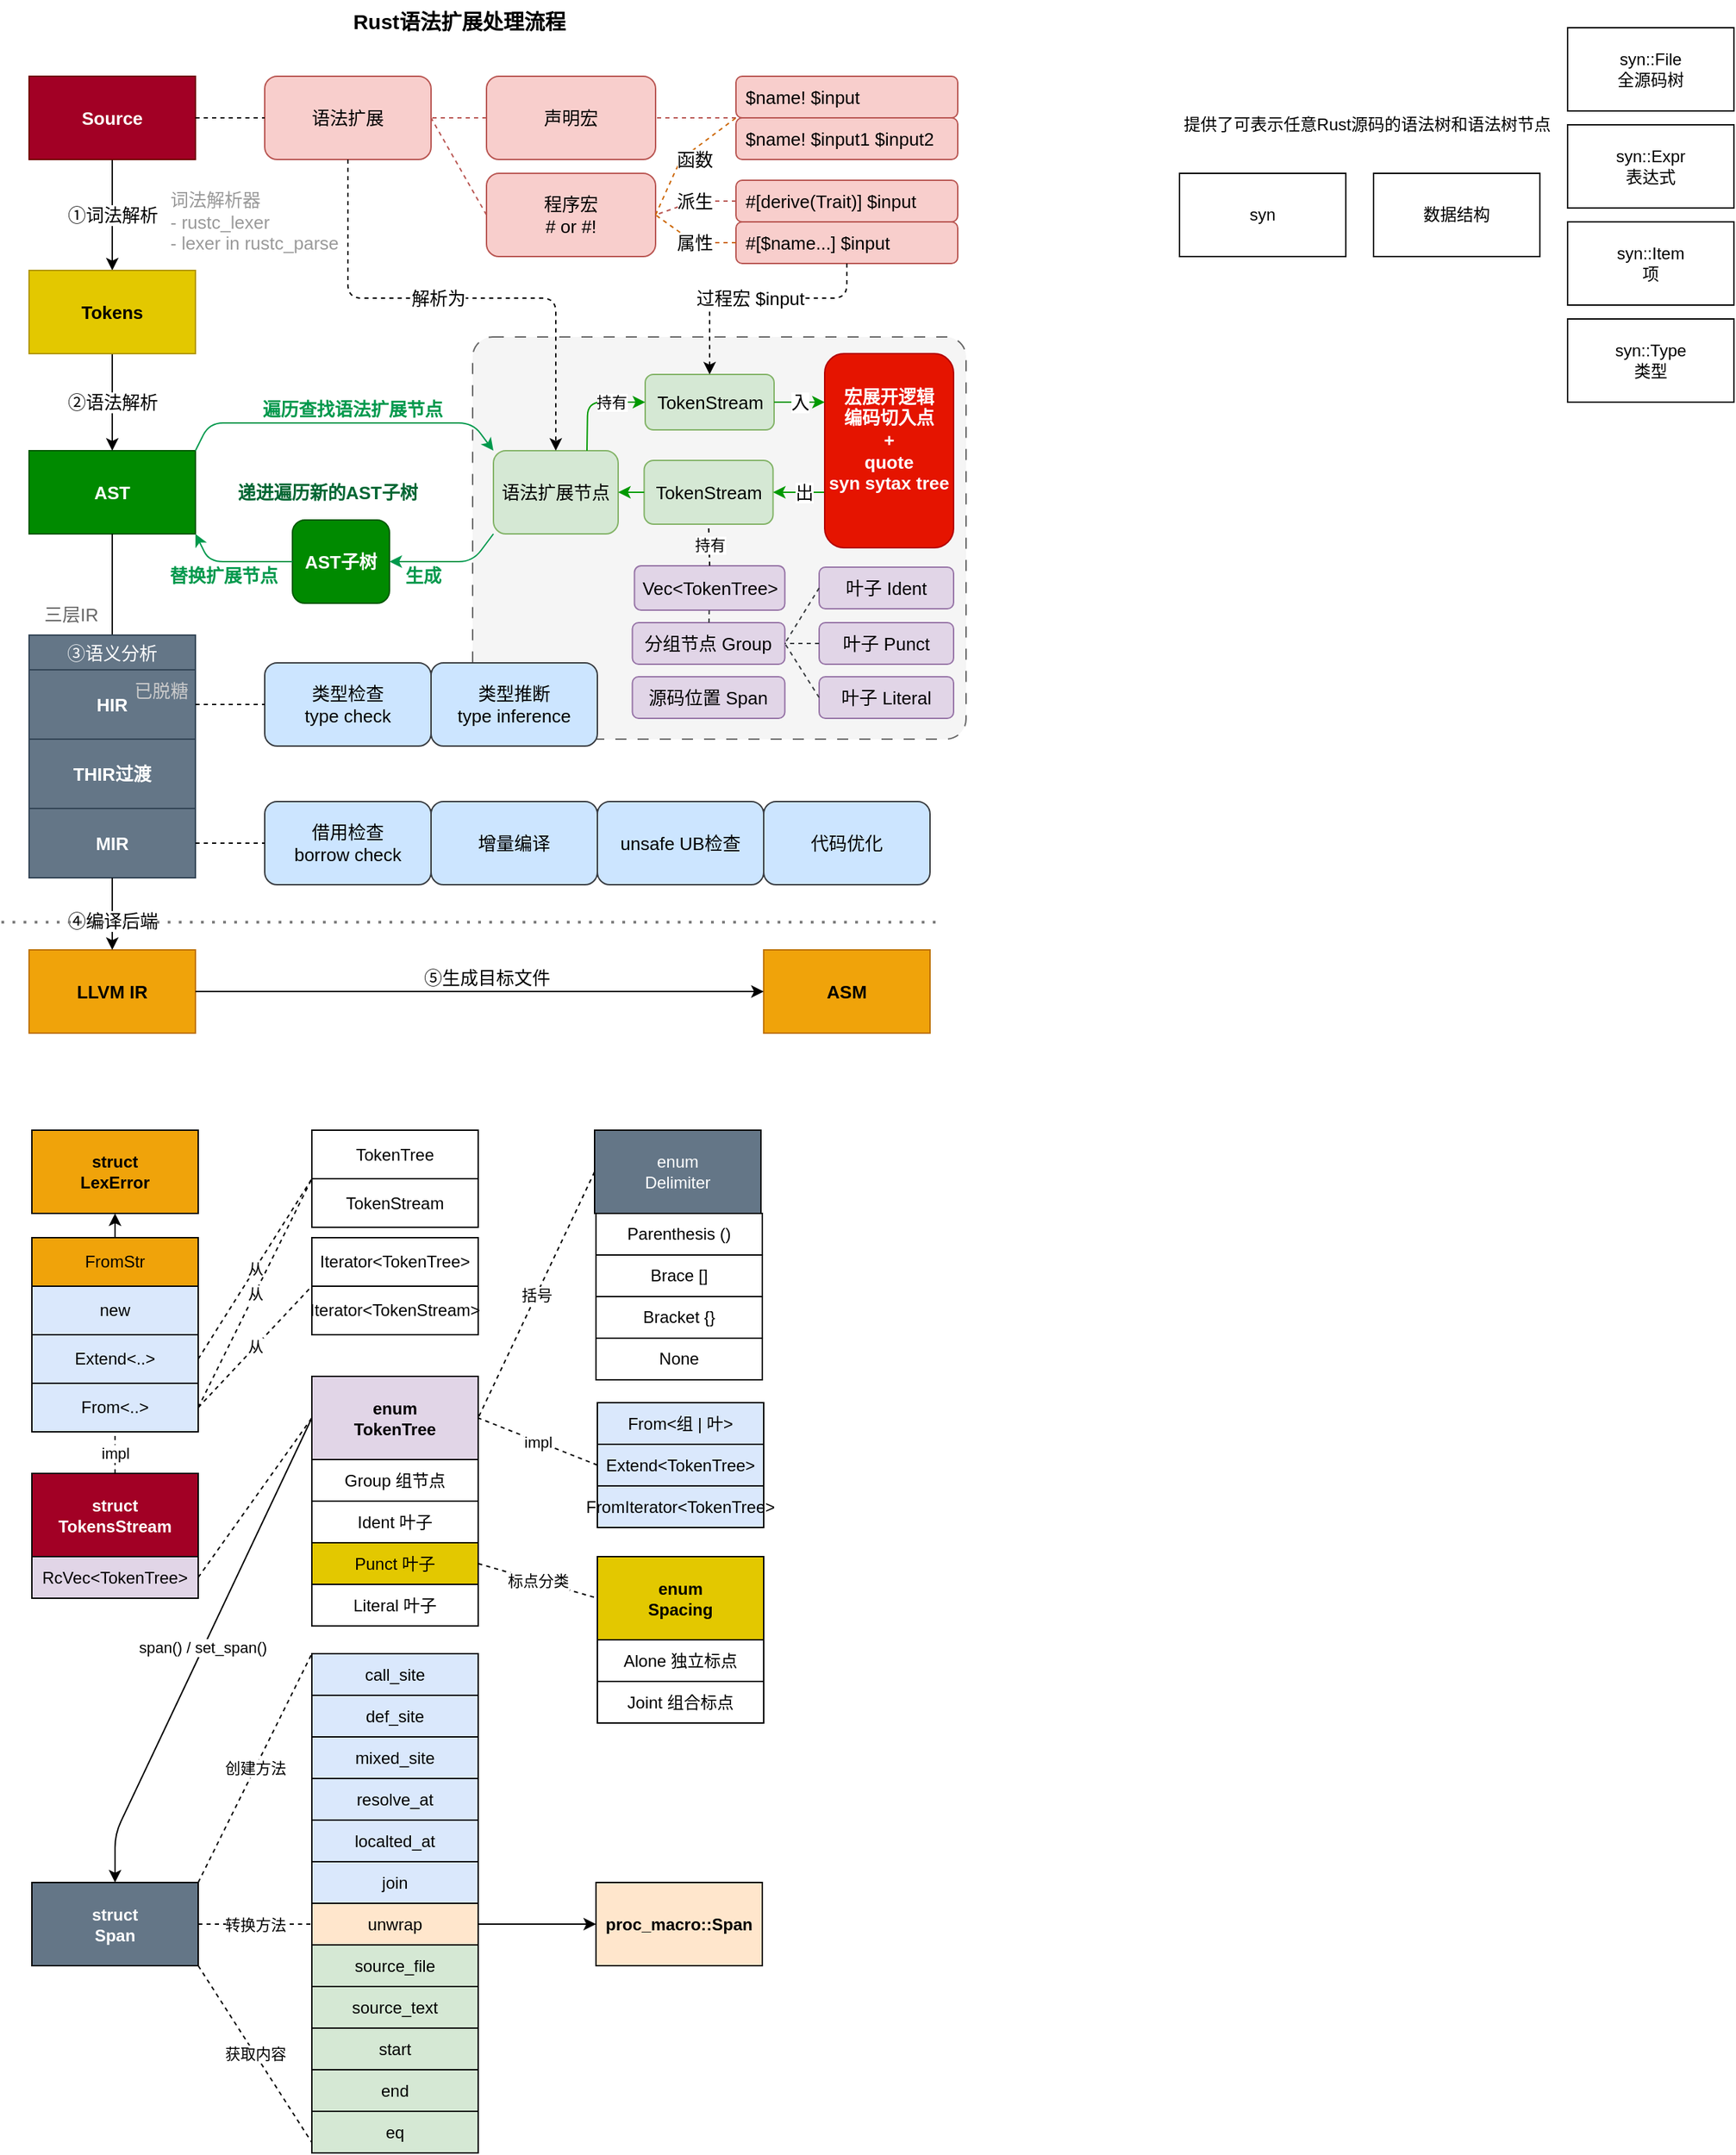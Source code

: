 <mxfile>
    <diagram id="-zDwWQkjJOsLyuiqzH3z" name="第 1 页">
        <mxGraphModel dx="1851" dy="1039" grid="1" gridSize="10" guides="1" tooltips="1" connect="1" arrows="1" fold="1" page="1" pageScale="1" pageWidth="827" pageHeight="1169" math="0" shadow="0">
            <root>
                <mxCell id="0"/>
                <mxCell id="1" parent="0"/>
                <mxCell id="59" value="" style="rounded=1;whiteSpace=wrap;html=1;dashed=1;fillColor=#f5f5f5;fontSize=13;dashPattern=8 8;arcSize=5;strokeColor=#666666;fontColor=#333333;" parent="1" vertex="1">
                    <mxGeometry x="430" y="288" width="356" height="290" as="geometry"/>
                </mxCell>
                <mxCell id="3" value="AST" style="rounded=0;whiteSpace=wrap;html=1;fillColor=#008a00;fontColor=#ffffff;strokeColor=#005700;fontSize=13;fontStyle=1" parent="1" vertex="1">
                    <mxGeometry x="110" y="370" width="120" height="60" as="geometry"/>
                </mxCell>
                <mxCell id="21" value="②语法解析" style="endArrow=classic;html=1;exitX=0.5;exitY=1;exitDx=0;exitDy=0;fontSize=13;" parent="1" source="34" target="3" edge="1">
                    <mxGeometry width="50" height="50" relative="1" as="geometry">
                        <mxPoint x="170" y="200" as="sourcePoint"/>
                        <mxPoint x="420" y="330" as="targetPoint"/>
                        <Array as="points">
                            <mxPoint x="170" y="330"/>
                        </Array>
                        <mxPoint as="offset"/>
                    </mxGeometry>
                </mxCell>
                <mxCell id="26" value="①词法解析&lt;br style=&quot;font-size: 13px;&quot;&gt;" style="endArrow=classic;html=1;exitX=0.5;exitY=1;exitDx=0;exitDy=0;entryX=0.5;entryY=0;entryDx=0;entryDy=0;fontSize=13;" parent="1" target="34" edge="1">
                    <mxGeometry x="0.36" width="50" height="50" relative="1" as="geometry">
                        <mxPoint x="170" y="115" as="sourcePoint"/>
                        <mxPoint x="170" y="185" as="targetPoint"/>
                        <mxPoint as="offset"/>
                    </mxGeometry>
                </mxCell>
                <mxCell id="29" value="AST子树" style="rounded=1;whiteSpace=wrap;html=1;fillColor=#008a00;fontColor=#ffffff;strokeColor=#005700;fontSize=13;fontStyle=1" parent="1" vertex="1">
                    <mxGeometry x="300" y="420" width="70" height="60" as="geometry"/>
                </mxCell>
                <mxCell id="30" value="HIR" style="rounded=0;whiteSpace=wrap;html=1;fillColor=#647687;strokeColor=#314354;fontColor=#ffffff;fontSize=13;fontStyle=1" parent="1" vertex="1">
                    <mxGeometry x="110" y="528" width="120" height="50" as="geometry"/>
                </mxCell>
                <mxCell id="32" value="遍历查找语法扩展节点" style="endArrow=classic;html=1;exitX=1;exitY=0;exitDx=0;exitDy=0;fontSize=13;strokeColor=#00994D;fontColor=#00994D;fontStyle=1;entryX=0;entryY=0;entryDx=0;entryDy=0;" parent="1" source="3" target="35" edge="1">
                    <mxGeometry x="0.057" y="10" width="50" height="50" relative="1" as="geometry">
                        <mxPoint x="400" y="380" as="sourcePoint"/>
                        <mxPoint x="440" y="380" as="targetPoint"/>
                        <Array as="points">
                            <mxPoint x="240" y="350"/>
                            <mxPoint x="430" y="350"/>
                        </Array>
                        <mxPoint as="offset"/>
                    </mxGeometry>
                </mxCell>
                <mxCell id="33" value="Source" style="rounded=0;whiteSpace=wrap;html=1;fillColor=#a20025;fontColor=#ffffff;strokeColor=#6F0000;fontSize=13;fontStyle=1" parent="1" vertex="1">
                    <mxGeometry x="110" y="100" width="120" height="60" as="geometry"/>
                </mxCell>
                <mxCell id="34" value="Tokens" style="rounded=0;whiteSpace=wrap;html=1;fillColor=#e3c800;fontColor=#000000;strokeColor=#B09500;fontSize=13;fontStyle=1" parent="1" vertex="1">
                    <mxGeometry x="110" y="240" width="120" height="60" as="geometry"/>
                </mxCell>
                <mxCell id="4" value="TokenStream" style="rounded=1;whiteSpace=wrap;html=1;fillColor=#d5e8d4;strokeColor=#82b366;fontSize=13;" parent="1" vertex="1">
                    <mxGeometry x="554.5" y="315" width="93" height="40" as="geometry"/>
                </mxCell>
                <mxCell id="8" value="分组节点 Group" style="rounded=1;whiteSpace=wrap;html=1;fontSize=13;fillColor=#e1d5e7;strokeColor=#9673a6;" parent="1" vertex="1">
                    <mxGeometry x="545.25" y="494" width="110" height="30" as="geometry"/>
                </mxCell>
                <mxCell id="9" value="叶子 Ident" style="rounded=1;whiteSpace=wrap;html=1;fontSize=13;fillColor=#e1d5e7;strokeColor=#9673a6;" parent="1" vertex="1">
                    <mxGeometry x="680" y="454" width="97" height="30" as="geometry"/>
                </mxCell>
                <mxCell id="10" value="叶子 Literal" style="rounded=1;whiteSpace=wrap;html=1;fontSize=13;fillColor=#e1d5e7;strokeColor=#9673a6;" parent="1" vertex="1">
                    <mxGeometry x="680" y="533" width="97" height="30" as="geometry"/>
                </mxCell>
                <mxCell id="11" value="叶子 Punct" style="rounded=1;whiteSpace=wrap;html=1;fontSize=13;fillColor=#e1d5e7;strokeColor=#9673a6;" parent="1" vertex="1">
                    <mxGeometry x="680" y="494" width="97" height="30" as="geometry"/>
                </mxCell>
                <mxCell id="14" value="" style="endArrow=none;dashed=1;html=1;entryX=1;entryY=0.5;entryDx=0;entryDy=0;exitX=0;exitY=0.5;exitDx=0;exitDy=0;fontSize=13;fillColor=#eeeeee;strokeColor=#36393d;" parent="1" source="9" target="8" edge="1">
                    <mxGeometry width="50" height="50" relative="1" as="geometry">
                        <mxPoint x="540" y="210" as="sourcePoint"/>
                        <mxPoint x="590" y="160" as="targetPoint"/>
                    </mxGeometry>
                </mxCell>
                <mxCell id="15" value="" style="endArrow=none;dashed=1;html=1;entryX=1;entryY=0.5;entryDx=0;entryDy=0;exitX=0;exitY=0.5;exitDx=0;exitDy=0;fontSize=13;fillColor=#eeeeee;strokeColor=#36393d;" parent="1" source="10" target="8" edge="1">
                    <mxGeometry width="50" height="50" relative="1" as="geometry">
                        <mxPoint x="540" y="210" as="sourcePoint"/>
                        <mxPoint x="590" y="160" as="targetPoint"/>
                    </mxGeometry>
                </mxCell>
                <mxCell id="16" value="" style="endArrow=none;dashed=1;html=1;entryX=1;entryY=0.5;entryDx=0;entryDy=0;fontSize=13;exitX=0;exitY=0.5;exitDx=0;exitDy=0;fillColor=#eeeeee;strokeColor=#36393d;" parent="1" source="11" target="8" edge="1">
                    <mxGeometry width="50" height="50" relative="1" as="geometry">
                        <mxPoint x="540" y="210" as="sourcePoint"/>
                        <mxPoint x="590" y="160" as="targetPoint"/>
                    </mxGeometry>
                </mxCell>
                <mxCell id="35" value="语法扩展节点" style="rounded=1;whiteSpace=wrap;html=1;fillColor=#d5e8d4;strokeColor=#82b366;fontSize=13;" parent="1" vertex="1">
                    <mxGeometry x="445" y="370" width="90" height="60" as="geometry"/>
                </mxCell>
                <mxCell id="42" value="MIR" style="rounded=0;whiteSpace=wrap;html=1;fillColor=#647687;strokeColor=#314354;fontColor=#ffffff;fontSize=13;fontStyle=1" parent="1" vertex="1">
                    <mxGeometry x="110" y="628" width="120" height="50" as="geometry"/>
                </mxCell>
                <mxCell id="44" value="LLVM IR" style="rounded=0;whiteSpace=wrap;html=1;fillColor=#f0a30a;fontColor=#000000;strokeColor=#BD7000;fontSize=13;fontStyle=1" parent="1" vertex="1">
                    <mxGeometry x="110" y="730" width="120" height="60" as="geometry"/>
                </mxCell>
                <mxCell id="45" value="ASM" style="rounded=0;whiteSpace=wrap;html=1;fillColor=#f0a30a;fontColor=#000000;strokeColor=#BD7000;fontSize=13;fontStyle=1" parent="1" vertex="1">
                    <mxGeometry x="640" y="730" width="120" height="60" as="geometry"/>
                </mxCell>
                <mxCell id="46" value="④编译后端" style="endArrow=classic;html=1;exitX=0.5;exitY=1;exitDx=0;exitDy=0;entryX=0.5;entryY=0;entryDx=0;entryDy=0;fontSize=13;" parent="1" source="42" target="44" edge="1">
                    <mxGeometry x="0.2" width="50" height="50" relative="1" as="geometry">
                        <mxPoint x="170" y="723" as="sourcePoint"/>
                        <mxPoint x="170" y="773" as="targetPoint"/>
                        <mxPoint as="offset"/>
                    </mxGeometry>
                </mxCell>
                <mxCell id="47" value="类型检查&lt;br style=&quot;font-size: 13px;&quot;&gt;type check" style="rounded=1;whiteSpace=wrap;html=1;strokeColor=#36393d;fillColor=#cce5ff;fontSize=13;" parent="1" vertex="1">
                    <mxGeometry x="280" y="523" width="120" height="60" as="geometry"/>
                </mxCell>
                <mxCell id="50" value="已脱糖" style="text;html=1;align=center;verticalAlign=middle;resizable=0;points=[];autosize=1;fillColor=none;fontColor=#CCCCCC;fontSize=13;" parent="1" vertex="1">
                    <mxGeometry x="175" y="528" width="60" height="30" as="geometry"/>
                </mxCell>
                <mxCell id="51" value="借用检查&lt;br style=&quot;font-size: 13px;&quot;&gt;borrow check" style="rounded=1;whiteSpace=wrap;html=1;strokeColor=#36393d;fillColor=#cce5ff;fontSize=13;" parent="1" vertex="1">
                    <mxGeometry x="280" y="623" width="120" height="60" as="geometry"/>
                </mxCell>
                <mxCell id="52" value="代码优化" style="rounded=1;whiteSpace=wrap;html=1;strokeColor=#36393d;fillColor=#cce5ff;fontSize=13;" parent="1" vertex="1">
                    <mxGeometry x="640" y="623" width="120" height="60" as="geometry"/>
                </mxCell>
                <mxCell id="53" value="增量编译" style="rounded=1;whiteSpace=wrap;html=1;strokeColor=#36393d;fillColor=#cce5ff;fontSize=13;" parent="1" vertex="1">
                    <mxGeometry x="400" y="623" width="120" height="60" as="geometry"/>
                </mxCell>
                <mxCell id="54" value="unsafe UB检查" style="rounded=1;whiteSpace=wrap;html=1;strokeColor=#36393d;fillColor=#cce5ff;fontSize=13;" parent="1" vertex="1">
                    <mxGeometry x="520" y="623" width="120" height="60" as="geometry"/>
                </mxCell>
                <mxCell id="58" value="THIR过渡" style="rounded=0;whiteSpace=wrap;html=1;fillColor=#647687;strokeColor=#314354;fontColor=#ffffff;fontSize=13;fontStyle=1" parent="1" vertex="1">
                    <mxGeometry x="110" y="578" width="120" height="50" as="geometry"/>
                </mxCell>
                <mxCell id="60" value="⑤生成目标文件" style="endArrow=classic;html=1;exitX=1;exitY=0.5;exitDx=0;exitDy=0;fontSize=13;" parent="1" source="44" target="45" edge="1">
                    <mxGeometry x="0.024" y="10" width="50" height="50" relative="1" as="geometry">
                        <mxPoint x="490" y="600" as="sourcePoint"/>
                        <mxPoint x="540" y="550" as="targetPoint"/>
                        <Array as="points">
                            <mxPoint x="430" y="760"/>
                        </Array>
                        <mxPoint as="offset"/>
                    </mxGeometry>
                </mxCell>
                <mxCell id="61" value="语法扩展" style="rounded=1;whiteSpace=wrap;html=1;strokeColor=#b85450;fillColor=#f8cecc;fontSize=13;" parent="1" vertex="1">
                    <mxGeometry x="280" y="100" width="120" height="60" as="geometry"/>
                </mxCell>
                <mxCell id="62" value="声明宏" style="rounded=1;whiteSpace=wrap;html=1;strokeColor=#b85450;fillColor=#f8cecc;fontSize=13;" parent="1" vertex="1">
                    <mxGeometry x="440" y="100" width="122" height="60" as="geometry"/>
                </mxCell>
                <mxCell id="63" value="程序宏&lt;br style=&quot;font-size: 13px;&quot;&gt;# or #!" style="rounded=1;whiteSpace=wrap;html=1;strokeColor=#b85450;fillColor=#f8cecc;fontSize=13;" parent="1" vertex="1">
                    <mxGeometry x="440" y="170" width="122" height="60" as="geometry"/>
                </mxCell>
                <mxCell id="64" value="$name! $input" style="rounded=1;whiteSpace=wrap;html=1;strokeColor=#b85450;fillColor=#f8cecc;fontSize=13;align=left;spacingLeft=5;" parent="1" vertex="1">
                    <mxGeometry x="620" y="100" width="160" height="30" as="geometry"/>
                </mxCell>
                <mxCell id="65" value="#[derive(Trait)] $input" style="rounded=1;whiteSpace=wrap;html=1;strokeColor=#b85450;fillColor=#f8cecc;fontSize=13;align=left;spacingLeft=5;" parent="1" vertex="1">
                    <mxGeometry x="620" y="175" width="160" height="30" as="geometry"/>
                </mxCell>
                <mxCell id="66" value="#[$name...] $input" style="rounded=1;whiteSpace=wrap;html=1;strokeColor=#b85450;fillColor=#f8cecc;fontSize=13;align=left;spacingLeft=5;" parent="1" vertex="1">
                    <mxGeometry x="620" y="205" width="160" height="30" as="geometry"/>
                </mxCell>
                <mxCell id="67" value="$name! $input1 $input2" style="rounded=1;whiteSpace=wrap;html=1;strokeColor=#b85450;fillColor=#f8cecc;fontSize=13;align=left;spacingLeft=5;" parent="1" vertex="1">
                    <mxGeometry x="620" y="130" width="160" height="30" as="geometry"/>
                </mxCell>
                <mxCell id="68" value="" style="endArrow=none;dashed=1;html=1;entryX=0;entryY=0.5;entryDx=0;entryDy=0;exitX=1;exitY=0.5;exitDx=0;exitDy=0;fontSize=13;" parent="1" source="33" target="61" edge="1">
                    <mxGeometry width="50" height="50" relative="1" as="geometry">
                        <mxPoint x="230" y="370" as="sourcePoint"/>
                        <mxPoint x="530" y="320" as="targetPoint"/>
                    </mxGeometry>
                </mxCell>
                <mxCell id="69" value="" style="endArrow=none;dashed=1;html=1;entryX=1;entryY=0.5;entryDx=0;entryDy=0;exitX=0;exitY=0.5;exitDx=0;exitDy=0;fillColor=#f8cecc;strokeColor=#b85450;fontSize=13;" parent="1" source="62" target="61" edge="1">
                    <mxGeometry width="50" height="50" relative="1" as="geometry">
                        <mxPoint x="480" y="370" as="sourcePoint"/>
                        <mxPoint x="530" y="320" as="targetPoint"/>
                    </mxGeometry>
                </mxCell>
                <mxCell id="70" value="" style="endArrow=none;dashed=1;html=1;entryX=1;entryY=0.5;entryDx=0;entryDy=0;exitX=0;exitY=0.5;exitDx=0;exitDy=0;fillColor=#f8cecc;strokeColor=#b85450;fontSize=13;" parent="1" source="63" target="61" edge="1">
                    <mxGeometry width="50" height="50" relative="1" as="geometry">
                        <mxPoint x="480" y="370" as="sourcePoint"/>
                        <mxPoint x="530" y="320" as="targetPoint"/>
                    </mxGeometry>
                </mxCell>
                <mxCell id="71" value="" style="endArrow=none;dashed=1;html=1;entryX=1;entryY=0.5;entryDx=0;entryDy=0;exitX=0;exitY=0;exitDx=0;exitDy=0;fillColor=#f8cecc;strokeColor=#b85450;fontSize=13;" parent="1" source="67" target="62" edge="1">
                    <mxGeometry width="50" height="50" relative="1" as="geometry">
                        <mxPoint x="552" y="370" as="sourcePoint"/>
                        <mxPoint x="602" y="320" as="targetPoint"/>
                    </mxGeometry>
                </mxCell>
                <mxCell id="72" value="派生" style="endArrow=none;dashed=1;html=1;entryX=1;entryY=0.5;entryDx=0;entryDy=0;exitX=0;exitY=0.5;exitDx=0;exitDy=0;fillColor=#f8cecc;strokeColor=#b85450;fontSize=13;" parent="1" source="65" target="63" edge="1">
                    <mxGeometry x="0.004" width="50" height="50" relative="1" as="geometry">
                        <mxPoint x="552" y="370" as="sourcePoint"/>
                        <mxPoint x="602" y="320" as="targetPoint"/>
                        <Array as="points">
                            <mxPoint x="590" y="190"/>
                        </Array>
                        <mxPoint as="offset"/>
                    </mxGeometry>
                </mxCell>
                <mxCell id="73" value="" style="endArrow=none;dashed=1;html=1;exitX=1;exitY=0.5;exitDx=0;exitDy=0;fontSize=13;" parent="1" source="30" target="47" edge="1">
                    <mxGeometry width="50" height="50" relative="1" as="geometry">
                        <mxPoint x="480" y="448" as="sourcePoint"/>
                        <mxPoint x="530" y="398" as="targetPoint"/>
                    </mxGeometry>
                </mxCell>
                <mxCell id="74" value="" style="endArrow=none;dashed=1;html=1;exitX=1;exitY=0.5;exitDx=0;exitDy=0;fontSize=13;" parent="1" source="42" target="51" edge="1">
                    <mxGeometry width="50" height="50" relative="1" as="geometry">
                        <mxPoint x="480" y="448" as="sourcePoint"/>
                        <mxPoint x="530" y="398" as="targetPoint"/>
                    </mxGeometry>
                </mxCell>
                <mxCell id="75" value="" style="endArrow=none;dashed=1;html=1;dashPattern=1 3;strokeWidth=2;fontColor=#CCCCCC;strokeColor=#808080;fontSize=13;" parent="1" edge="1">
                    <mxGeometry width="50" height="50" relative="1" as="geometry">
                        <mxPoint x="90" y="710" as="sourcePoint"/>
                        <mxPoint x="770" y="710" as="targetPoint"/>
                    </mxGeometry>
                </mxCell>
                <mxCell id="76" value="Rust语法扩展处理流程" style="text;html=1;align=center;verticalAlign=middle;resizable=0;points=[];autosize=1;strokeColor=none;fillColor=none;fontColor=#000000;fontSize=15;fontStyle=1" parent="1" vertex="1">
                    <mxGeometry x="330" y="45" width="180" height="30" as="geometry"/>
                </mxCell>
                <mxCell id="77" value="" style="endArrow=none;html=1;strokeColor=#000000;fontSize=13;fontColor=#000000;entryX=0.5;entryY=1;entryDx=0;entryDy=0;exitX=0.5;exitY=0;exitDx=0;exitDy=0;" parent="1" source="79" target="3" edge="1">
                    <mxGeometry x="-0.76" width="50" height="50" relative="1" as="geometry">
                        <mxPoint x="170" y="530" as="sourcePoint"/>
                        <mxPoint x="530" y="410" as="targetPoint"/>
                        <mxPoint as="offset"/>
                    </mxGeometry>
                </mxCell>
                <mxCell id="78" value="递进遍历新的AST子树" style="text;html=1;align=center;verticalAlign=middle;resizable=0;points=[];autosize=1;strokeColor=none;fillColor=none;fontSize=13;fontColor=#006633;dashed=1;dashPattern=8 8;fontStyle=1" parent="1" vertex="1">
                    <mxGeometry x="250" y="385" width="150" height="30" as="geometry"/>
                </mxCell>
                <mxCell id="79" value="③语义分析" style="rounded=0;whiteSpace=wrap;html=1;strokeColor=#314354;fontSize=13;fontColor=#ffffff;fillColor=#647687;" parent="1" vertex="1">
                    <mxGeometry x="110" y="503" width="120" height="25" as="geometry"/>
                </mxCell>
                <mxCell id="83" value="词法解析器&lt;br style=&quot;font-size: 13px;&quot;&gt;- rustc_lexer&lt;br style=&quot;font-size: 13px;&quot;&gt;- lexer in rustc_parse" style="text;html=1;strokeColor=none;fillColor=none;align=left;verticalAlign=middle;whiteSpace=wrap;rounded=0;fontSize=13;fontColor=#999999;" parent="1" vertex="1">
                    <mxGeometry x="210" y="180" width="140" height="50" as="geometry"/>
                </mxCell>
                <mxCell id="84" value="解析为" style="endArrow=classic;html=1;strokeColor=#000000;fontSize=13;fontColor=#000000;exitX=0.5;exitY=1;exitDx=0;exitDy=0;dashed=1;entryX=0.5;entryY=0;entryDx=0;entryDy=0;" parent="1" source="61" target="35" edge="1">
                    <mxGeometry x="-0.086" width="50" height="50" relative="1" as="geometry">
                        <mxPoint x="480" y="430" as="sourcePoint"/>
                        <mxPoint x="340" y="350" as="targetPoint"/>
                        <Array as="points">
                            <mxPoint x="340" y="260"/>
                            <mxPoint x="490" y="260"/>
                        </Array>
                        <mxPoint as="offset"/>
                    </mxGeometry>
                </mxCell>
                <mxCell id="85" value="替换扩展节点" style="endArrow=classic;html=1;strokeColor=#00994D;fontSize=13;fontColor=#00994D;entryX=1;entryY=1;entryDx=0;entryDy=0;exitX=0;exitY=0.5;exitDx=0;exitDy=0;fontStyle=1" parent="1" source="29" target="3" edge="1">
                    <mxGeometry x="0.214" y="10" width="50" height="50" relative="1" as="geometry">
                        <mxPoint x="480" y="430" as="sourcePoint"/>
                        <mxPoint x="530" y="380" as="targetPoint"/>
                        <Array as="points">
                            <mxPoint x="240" y="450"/>
                        </Array>
                        <mxPoint as="offset"/>
                    </mxGeometry>
                </mxCell>
                <mxCell id="86" value="生成" style="endArrow=classic;html=1;strokeColor=#00994D;fontSize=13;fontColor=#00994D;exitX=0;exitY=1;exitDx=0;exitDy=0;entryX=1;entryY=0.5;entryDx=0;entryDy=0;fontStyle=1" parent="1" source="35" target="29" edge="1">
                    <mxGeometry x="0.447" y="10" width="50" height="50" relative="1" as="geometry">
                        <mxPoint x="480" y="430" as="sourcePoint"/>
                        <mxPoint x="530" y="390" as="targetPoint"/>
                        <Array as="points">
                            <mxPoint x="430" y="450"/>
                        </Array>
                        <mxPoint as="offset"/>
                    </mxGeometry>
                </mxCell>
                <mxCell id="89" value="函数" style="endArrow=none;dashed=1;html=1;strokeColor=#CC6600;fontSize=13;fontColor=#000000;entryX=0;entryY=1;entryDx=0;entryDy=0;exitX=1;exitY=0.5;exitDx=0;exitDy=0;" parent="1" source="63" target="64" edge="1">
                    <mxGeometry x="0.105" y="-6" width="50" height="50" relative="1" as="geometry">
                        <mxPoint x="480" y="465" as="sourcePoint"/>
                        <mxPoint x="530" y="415" as="targetPoint"/>
                        <Array as="points">
                            <mxPoint x="580" y="160"/>
                        </Array>
                        <mxPoint as="offset"/>
                    </mxGeometry>
                </mxCell>
                <mxCell id="90" value="三层IR" style="text;html=1;align=center;verticalAlign=middle;resizable=0;points=[];autosize=1;strokeColor=none;fillColor=none;fontSize=13;fontColor=#666666;" parent="1" vertex="1">
                    <mxGeometry x="110" y="473" width="60" height="30" as="geometry"/>
                </mxCell>
                <mxCell id="91" value="属性" style="endArrow=none;dashed=1;html=1;strokeColor=#CC6600;fontSize=13;fontColor=#000000;entryX=1;entryY=0.5;entryDx=0;entryDy=0;exitX=0;exitY=0.5;exitDx=0;exitDy=0;" parent="1" source="66" target="63" edge="1">
                    <mxGeometry x="-0.069" width="50" height="50" relative="1" as="geometry">
                        <mxPoint x="480" y="410" as="sourcePoint"/>
                        <mxPoint x="530" y="360" as="targetPoint"/>
                        <Array as="points">
                            <mxPoint x="590" y="220"/>
                        </Array>
                        <mxPoint as="offset"/>
                    </mxGeometry>
                </mxCell>
                <mxCell id="97" value="TokenStream" style="rounded=1;whiteSpace=wrap;html=1;fillColor=#d5e8d4;strokeColor=#82b366;fontSize=13;" parent="1" vertex="1">
                    <mxGeometry x="553.75" y="377" width="93" height="46" as="geometry"/>
                </mxCell>
                <mxCell id="99" value="出" style="endArrow=classic;html=1;entryX=1;entryY=0.5;entryDx=0;entryDy=0;fontSize=13;strokeColor=#009900;" parent="1" target="97" edge="1">
                    <mxGeometry width="50" height="50" relative="1" as="geometry">
                        <mxPoint x="690" y="400" as="sourcePoint"/>
                        <mxPoint x="310" y="486" as="targetPoint"/>
                    </mxGeometry>
                </mxCell>
                <mxCell id="100" value="宏展开逻辑&lt;br style=&quot;font-size: 13px;&quot;&gt;编码切入点&lt;br&gt;+&lt;br&gt;quote&lt;br&gt;syn sytax tree&lt;br&gt;&lt;br&gt;" style="rounded=1;whiteSpace=wrap;html=1;fillColor=#e51400;strokeColor=#B20000;fontSize=13;fontColor=#ffffff;fontStyle=1" parent="1" vertex="1">
                    <mxGeometry x="684" y="300" width="93" height="140" as="geometry"/>
                </mxCell>
                <mxCell id="101" value="入" style="endArrow=classic;html=1;exitX=1;exitY=0.5;exitDx=0;exitDy=0;fontSize=13;strokeColor=#009900;entryX=0;entryY=0.25;entryDx=0;entryDy=0;" parent="1" source="4" target="100" edge="1">
                    <mxGeometry width="50" height="50" relative="1" as="geometry">
                        <mxPoint x="260" y="536" as="sourcePoint"/>
                        <mxPoint x="680" y="330" as="targetPoint"/>
                        <mxPoint as="offset"/>
                    </mxGeometry>
                </mxCell>
                <mxCell id="102" value="Vec&amp;lt;TokenTree&amp;gt;" style="rounded=1;whiteSpace=wrap;html=1;fontSize=13;fillColor=#e1d5e7;strokeColor=#9673a6;" parent="1" vertex="1">
                    <mxGeometry x="546.75" y="453" width="108.5" height="32" as="geometry"/>
                </mxCell>
                <mxCell id="103" value="" style="endArrow=none;dashed=1;html=1;fontSize=13;fillColor=#eeeeee;strokeColor=#36393d;" parent="1" source="8" target="102" edge="1">
                    <mxGeometry width="50" height="50" relative="1" as="geometry">
                        <mxPoint x="343" y="185" as="sourcePoint"/>
                        <mxPoint x="393" y="135" as="targetPoint"/>
                    </mxGeometry>
                </mxCell>
                <mxCell id="123" value="过程宏 $input" style="endArrow=classic;html=1;dashed=1;exitX=0.5;exitY=1;exitDx=0;exitDy=0;entryX=0.5;entryY=0;entryDx=0;entryDy=0;fontSize=13;" parent="1" source="66" target="4" edge="1">
                    <mxGeometry x="0.061" width="50" height="50" relative="1" as="geometry">
                        <mxPoint x="440" y="550" as="sourcePoint"/>
                        <mxPoint x="490" y="500" as="targetPoint"/>
                        <Array as="points">
                            <mxPoint x="700" y="260"/>
                            <mxPoint x="601" y="260"/>
                        </Array>
                        <mxPoint as="offset"/>
                    </mxGeometry>
                </mxCell>
                <mxCell id="124" value="" style="endArrow=classic;html=1;exitX=0;exitY=0.5;exitDx=0;exitDy=0;fontSize=13;strokeColor=#009900;" parent="1" source="97" target="35" edge="1">
                    <mxGeometry width="50" height="50" relative="1" as="geometry">
                        <mxPoint x="440" y="550" as="sourcePoint"/>
                        <mxPoint x="530" y="405" as="targetPoint"/>
                    </mxGeometry>
                </mxCell>
                <mxCell id="48" value="类型推断&lt;br style=&quot;font-size: 13px;&quot;&gt;type inference" style="rounded=1;whiteSpace=wrap;html=1;strokeColor=#36393d;fillColor=#cce5ff;fontSize=13;" parent="1" vertex="1">
                    <mxGeometry x="400" y="523" width="120" height="60" as="geometry"/>
                </mxCell>
                <mxCell id="125" value="enum&lt;br&gt;TokenTree" style="rounded=0;whiteSpace=wrap;html=1;fillColor=#647687;fontColor=#ffffff;strokeColor=#000000;" parent="1" vertex="1">
                    <mxGeometry x="314" y="1037.5" width="120" height="60" as="geometry"/>
                </mxCell>
                <mxCell id="126" value="Group 组节点" style="rounded=0;whiteSpace=wrap;html=1;strokeColor=#000000;" parent="1" vertex="1">
                    <mxGeometry x="314" y="1097.5" width="120" height="30" as="geometry"/>
                </mxCell>
                <mxCell id="127" value="Ident 叶子" style="rounded=0;whiteSpace=wrap;html=1;strokeColor=#000000;" parent="1" vertex="1">
                    <mxGeometry x="314" y="1127.5" width="120" height="30" as="geometry"/>
                </mxCell>
                <mxCell id="128" value="Punct 叶子" style="rounded=0;whiteSpace=wrap;html=1;fillColor=#e3c800;strokeColor=#000000;fontColor=#000000;" parent="1" vertex="1">
                    <mxGeometry x="314" y="1157.5" width="120" height="30" as="geometry"/>
                </mxCell>
                <mxCell id="129" value="Literal 叶子" style="rounded=0;whiteSpace=wrap;html=1;strokeColor=#000000;" parent="1" vertex="1">
                    <mxGeometry x="314" y="1187.5" width="120" height="30" as="geometry"/>
                </mxCell>
                <mxCell id="130" value="struct&lt;br&gt;TokensStream" style="rounded=0;whiteSpace=wrap;html=1;fillColor=#a20025;fontColor=#ffffff;strokeColor=#000000;fontStyle=1" parent="1" vertex="1">
                    <mxGeometry x="112" y="1107.5" width="120" height="60" as="geometry"/>
                </mxCell>
                <mxCell id="131" value="RcVec&amp;lt;TokenTree&amp;gt;" style="rounded=0;whiteSpace=wrap;html=1;fillColor=#e1d5e7;strokeColor=#000000;" parent="1" vertex="1">
                    <mxGeometry x="112" y="1167.5" width="120" height="30" as="geometry"/>
                </mxCell>
                <mxCell id="132" value="enum&lt;br&gt;Spacing" style="rounded=0;whiteSpace=wrap;html=1;fillColor=#e3c800;strokeColor=#000000;fontColor=#000000;fontStyle=1" parent="1" vertex="1">
                    <mxGeometry x="520" y="1167.5" width="120" height="60" as="geometry"/>
                </mxCell>
                <mxCell id="133" value="Alone 独立标点" style="rounded=0;whiteSpace=wrap;html=1;strokeColor=#000000;" parent="1" vertex="1">
                    <mxGeometry x="520" y="1227.5" width="120" height="30" as="geometry"/>
                </mxCell>
                <mxCell id="134" value="Joint 组合标点" style="rounded=0;whiteSpace=wrap;html=1;strokeColor=#000000;" parent="1" vertex="1">
                    <mxGeometry x="520" y="1257.5" width="120" height="30" as="geometry"/>
                </mxCell>
                <mxCell id="135" value="enum&lt;br&gt;Delimiter" style="rounded=0;whiteSpace=wrap;html=1;fillColor=#647687;fontColor=#ffffff;strokeColor=#000000;" parent="1" vertex="1">
                    <mxGeometry x="518" y="860" width="120" height="60" as="geometry"/>
                </mxCell>
                <mxCell id="136" value="Parenthesis ()" style="rounded=0;whiteSpace=wrap;html=1;strokeColor=#000000;" parent="1" vertex="1">
                    <mxGeometry x="519" y="920" width="120" height="30" as="geometry"/>
                </mxCell>
                <mxCell id="137" value="Brace []" style="rounded=0;whiteSpace=wrap;html=1;strokeColor=#000000;" parent="1" vertex="1">
                    <mxGeometry x="519" y="950" width="120" height="30" as="geometry"/>
                </mxCell>
                <mxCell id="138" value="Bracket {}" style="rounded=0;whiteSpace=wrap;html=1;strokeColor=#000000;" parent="1" vertex="1">
                    <mxGeometry x="519" y="980" width="120" height="30" as="geometry"/>
                </mxCell>
                <mxCell id="139" value="None" style="rounded=0;whiteSpace=wrap;html=1;strokeColor=#000000;" parent="1" vertex="1">
                    <mxGeometry x="519" y="1010" width="120" height="30" as="geometry"/>
                </mxCell>
                <mxCell id="140" value="" style="endArrow=none;dashed=1;html=1;exitX=1;exitY=0.5;exitDx=0;exitDy=0;entryX=0;entryY=0.5;entryDx=0;entryDy=0;strokeColor=#000000;" parent="1" source="131" target="125" edge="1">
                    <mxGeometry width="50" height="50" relative="1" as="geometry">
                        <mxPoint x="370" y="1117.5" as="sourcePoint"/>
                        <mxPoint x="420" y="1067.5" as="targetPoint"/>
                    </mxGeometry>
                </mxCell>
                <mxCell id="141" value="括号" style="endArrow=none;dashed=1;html=1;entryX=1;entryY=0.5;entryDx=0;entryDy=0;exitX=0;exitY=0.5;exitDx=0;exitDy=0;strokeColor=#000000;" parent="1" source="135" target="125" edge="1">
                    <mxGeometry width="50" height="50" relative="1" as="geometry">
                        <mxPoint x="334" y="1057.5" as="sourcePoint"/>
                        <mxPoint x="384" y="1007.5" as="targetPoint"/>
                    </mxGeometry>
                </mxCell>
                <mxCell id="142" value="标点分类" style="endArrow=none;dashed=1;html=1;exitX=1;exitY=0.5;exitDx=0;exitDy=0;entryX=0;entryY=0.5;entryDx=0;entryDy=0;strokeColor=#000000;" parent="1" source="128" target="132" edge="1">
                    <mxGeometry width="50" height="50" relative="1" as="geometry">
                        <mxPoint x="334" y="1057.5" as="sourcePoint"/>
                        <mxPoint x="384" y="1007.5" as="targetPoint"/>
                    </mxGeometry>
                </mxCell>
                <mxCell id="144" value="struct&lt;br&gt;Span" style="rounded=0;whiteSpace=wrap;html=1;fillColor=#647687;fontColor=#ffffff;strokeColor=#000000;fontStyle=1" parent="1" vertex="1">
                    <mxGeometry x="112" y="1402.5" width="120" height="60" as="geometry"/>
                </mxCell>
                <mxCell id="145" value="call_site" style="rounded=0;whiteSpace=wrap;html=1;fillColor=#dae8fc;strokeColor=#000000;" parent="1" vertex="1">
                    <mxGeometry x="314" y="1237.5" width="120" height="30" as="geometry"/>
                </mxCell>
                <mxCell id="146" value="def_site" style="rounded=0;whiteSpace=wrap;html=1;fillColor=#dae8fc;strokeColor=#000000;" parent="1" vertex="1">
                    <mxGeometry x="314" y="1267.5" width="120" height="30" as="geometry"/>
                </mxCell>
                <mxCell id="147" value="mixed_site" style="rounded=0;whiteSpace=wrap;html=1;fillColor=#dae8fc;strokeColor=#000000;" parent="1" vertex="1">
                    <mxGeometry x="314" y="1297.5" width="120" height="30" as="geometry"/>
                </mxCell>
                <mxCell id="148" value="resolve_at" style="rounded=0;whiteSpace=wrap;html=1;fillColor=#dae8fc;strokeColor=#000000;" parent="1" vertex="1">
                    <mxGeometry x="314" y="1327.5" width="120" height="30" as="geometry"/>
                </mxCell>
                <mxCell id="149" value="localted_at" style="rounded=0;whiteSpace=wrap;html=1;fillColor=#dae8fc;strokeColor=#000000;" parent="1" vertex="1">
                    <mxGeometry x="314" y="1357.5" width="120" height="30" as="geometry"/>
                </mxCell>
                <mxCell id="150" value="join" style="rounded=0;whiteSpace=wrap;html=1;fillColor=#dae8fc;strokeColor=#000000;" parent="1" vertex="1">
                    <mxGeometry x="314" y="1387.5" width="120" height="30" as="geometry"/>
                </mxCell>
                <mxCell id="151" value="source_file" style="rounded=0;whiteSpace=wrap;html=1;fillColor=#d5e8d4;strokeColor=#000000;" parent="1" vertex="1">
                    <mxGeometry x="314" y="1447.5" width="120" height="30" as="geometry"/>
                </mxCell>
                <mxCell id="152" value="start" style="rounded=0;whiteSpace=wrap;html=1;fillColor=#d5e8d4;strokeColor=#000000;" parent="1" vertex="1">
                    <mxGeometry x="314" y="1507.5" width="120" height="30" as="geometry"/>
                </mxCell>
                <mxCell id="153" value="end" style="rounded=0;whiteSpace=wrap;html=1;fillColor=#d5e8d4;strokeColor=#000000;" parent="1" vertex="1">
                    <mxGeometry x="314" y="1537.5" width="120" height="30" as="geometry"/>
                </mxCell>
                <mxCell id="154" value="eq" style="rounded=0;whiteSpace=wrap;html=1;fillColor=#d5e8d4;strokeColor=#000000;" parent="1" vertex="1">
                    <mxGeometry x="314" y="1567.5" width="120" height="30" as="geometry"/>
                </mxCell>
                <mxCell id="155" value="source_text" style="rounded=0;whiteSpace=wrap;html=1;fillColor=#d5e8d4;strokeColor=#000000;" parent="1" vertex="1">
                    <mxGeometry x="314" y="1477.5" width="120" height="30" as="geometry"/>
                </mxCell>
                <mxCell id="156" value="proc_macro::Span" style="rounded=0;whiteSpace=wrap;html=1;fillColor=#ffe6cc;strokeColor=#000000;fontStyle=1" parent="1" vertex="1">
                    <mxGeometry x="519" y="1402.5" width="120" height="60" as="geometry"/>
                </mxCell>
                <mxCell id="158" value="new" style="rounded=0;whiteSpace=wrap;html=1;fillColor=#dae8fc;strokeColor=#000000;" parent="1" vertex="1">
                    <mxGeometry x="112" y="972.5" width="120" height="35" as="geometry"/>
                </mxCell>
                <mxCell id="159" value="Extend&amp;lt;..&amp;gt;" style="rounded=0;whiteSpace=wrap;html=1;fillColor=#dae8fc;strokeColor=#000000;" parent="1" vertex="1">
                    <mxGeometry x="112" y="1007.5" width="120" height="35" as="geometry"/>
                </mxCell>
                <mxCell id="160" value="unwrap" style="rounded=0;whiteSpace=wrap;html=1;fillColor=#ffe6cc;strokeColor=#000000;" parent="1" vertex="1">
                    <mxGeometry x="314" y="1417.5" width="120" height="30" as="geometry"/>
                </mxCell>
                <mxCell id="162" value="创建方法" style="endArrow=none;dashed=1;html=1;entryX=0;entryY=0;entryDx=0;entryDy=0;exitX=1;exitY=0;exitDx=0;exitDy=0;fillColor=#dae8fc;strokeColor=#000000;" parent="1" source="144" target="145" edge="1">
                    <mxGeometry width="50" height="50" relative="1" as="geometry">
                        <mxPoint x="74" y="1222.5" as="sourcePoint"/>
                        <mxPoint x="124" y="1172.5" as="targetPoint"/>
                    </mxGeometry>
                </mxCell>
                <mxCell id="163" value="转换方法" style="endArrow=none;dashed=1;html=1;entryX=0;entryY=0.5;entryDx=0;entryDy=0;exitX=1;exitY=0.5;exitDx=0;exitDy=0;strokeColor=#000000;" parent="1" source="144" target="160" edge="1">
                    <mxGeometry width="50" height="50" relative="1" as="geometry">
                        <mxPoint x="-56" y="1387.5" as="sourcePoint"/>
                        <mxPoint x="9.0" y="1222.5" as="targetPoint"/>
                        <mxPoint as="offset"/>
                    </mxGeometry>
                </mxCell>
                <mxCell id="164" value="获取内容" style="endArrow=none;dashed=1;html=1;exitX=1;exitY=1;exitDx=0;exitDy=0;entryX=0;entryY=0.75;entryDx=0;entryDy=0;strokeColor=#000000;" parent="1" source="144" target="154" edge="1">
                    <mxGeometry x="-0.006" width="50" height="50" relative="1" as="geometry">
                        <mxPoint x="74" y="1222.5" as="sourcePoint"/>
                        <mxPoint x="124" y="1172.5" as="targetPoint"/>
                        <mxPoint as="offset"/>
                    </mxGeometry>
                </mxCell>
                <mxCell id="165" value="FromStr" style="rounded=0;whiteSpace=wrap;html=1;fillColor=#f0a30a;strokeColor=#000000;fontColor=#000000;" parent="1" vertex="1">
                    <mxGeometry x="112" y="937.5" width="120" height="35" as="geometry"/>
                </mxCell>
                <mxCell id="166" value="From&amp;lt;..&amp;gt;" style="rounded=0;whiteSpace=wrap;html=1;fillColor=#dae8fc;strokeColor=#000000;" parent="1" vertex="1">
                    <mxGeometry x="112" y="1042.5" width="120" height="35" as="geometry"/>
                </mxCell>
                <mxCell id="168" value="TokenTree" style="rounded=0;whiteSpace=wrap;html=1;strokeColor=#000000;" parent="1" vertex="1">
                    <mxGeometry x="314" y="860" width="120" height="35" as="geometry"/>
                </mxCell>
                <mxCell id="169" value="TokenStream" style="rounded=0;whiteSpace=wrap;html=1;strokeColor=#000000;" parent="1" vertex="1">
                    <mxGeometry x="314" y="895" width="120" height="35" as="geometry"/>
                </mxCell>
                <mxCell id="170" value="Iterator&amp;lt;TokenTree&amp;gt;" style="rounded=0;whiteSpace=wrap;html=1;strokeColor=#000000;" parent="1" vertex="1">
                    <mxGeometry x="314" y="937.5" width="120" height="35" as="geometry"/>
                </mxCell>
                <mxCell id="171" value="Iterator&amp;lt;TokenStream&amp;gt;" style="rounded=0;whiteSpace=wrap;html=1;strokeColor=#000000;" parent="1" vertex="1">
                    <mxGeometry x="314" y="972.5" width="120" height="35" as="geometry"/>
                </mxCell>
                <mxCell id="172" value="从" style="endArrow=none;dashed=1;html=1;exitX=1;exitY=0.5;exitDx=0;exitDy=0;entryX=0;entryY=1;entryDx=0;entryDy=0;strokeColor=#000000;" parent="1" source="159" target="168" edge="1">
                    <mxGeometry width="50" height="50" relative="1" as="geometry">
                        <mxPoint x="470" y="905" as="sourcePoint"/>
                        <mxPoint x="520" y="855" as="targetPoint"/>
                    </mxGeometry>
                </mxCell>
                <mxCell id="173" value="从" style="endArrow=none;dashed=1;html=1;exitX=1;exitY=0.5;exitDx=0;exitDy=0;entryX=0;entryY=1;entryDx=0;entryDy=0;strokeColor=#000000;" parent="1" source="166" target="170" edge="1">
                    <mxGeometry width="50" height="50" relative="1" as="geometry">
                        <mxPoint x="470" y="905" as="sourcePoint"/>
                        <mxPoint x="520" y="855" as="targetPoint"/>
                    </mxGeometry>
                </mxCell>
                <mxCell id="174" value="从" style="endArrow=none;dashed=1;html=1;exitX=1;exitY=0.5;exitDx=0;exitDy=0;entryX=0;entryY=0;entryDx=0;entryDy=0;strokeColor=#000000;" parent="1" source="166" target="169" edge="1">
                    <mxGeometry width="50" height="50" relative="1" as="geometry">
                        <mxPoint x="470" y="905" as="sourcePoint"/>
                        <mxPoint x="520" y="855" as="targetPoint"/>
                    </mxGeometry>
                </mxCell>
                <mxCell id="186" value="enum&lt;br&gt;TokenTree" style="rounded=0;whiteSpace=wrap;html=1;fillColor=#e1d5e7;strokeColor=#000000;fontStyle=1" parent="1" vertex="1">
                    <mxGeometry x="314" y="1037.5" width="120" height="60" as="geometry"/>
                </mxCell>
                <mxCell id="187" value="struct&lt;br&gt;LexError" style="rounded=0;whiteSpace=wrap;html=1;fillColor=#f0a30a;fontColor=#000000;strokeColor=#000000;fontStyle=1" parent="1" vertex="1">
                    <mxGeometry x="112" y="860" width="120" height="60" as="geometry"/>
                </mxCell>
                <mxCell id="193" value="From&amp;lt;组 | 叶&amp;gt;" style="rounded=0;whiteSpace=wrap;html=1;fillColor=#dae8fc;strokeColor=#000000;" parent="1" vertex="1">
                    <mxGeometry x="520" y="1056.5" width="120" height="30" as="geometry"/>
                </mxCell>
                <mxCell id="194" value="Extend&amp;lt;TokenTree&amp;gt;" style="rounded=0;whiteSpace=wrap;html=1;fillColor=#dae8fc;strokeColor=#000000;" parent="1" vertex="1">
                    <mxGeometry x="520" y="1086.5" width="120" height="30" as="geometry"/>
                </mxCell>
                <mxCell id="195" value="FromIterator&amp;lt;TokenTree&amp;gt;" style="rounded=0;whiteSpace=wrap;html=1;fillColor=#dae8fc;strokeColor=#000000;" parent="1" vertex="1">
                    <mxGeometry x="520" y="1116.5" width="120" height="30" as="geometry"/>
                </mxCell>
                <mxCell id="198" value="" style="endArrow=classic;html=1;strokeColor=#000000;exitX=1;exitY=0.5;exitDx=0;exitDy=0;entryX=0;entryY=0.5;entryDx=0;entryDy=0;" parent="1" source="160" target="156" edge="1">
                    <mxGeometry width="50" height="50" relative="1" as="geometry">
                        <mxPoint x="519" y="1257.5" as="sourcePoint"/>
                        <mxPoint x="569" y="1207.5" as="targetPoint"/>
                    </mxGeometry>
                </mxCell>
                <mxCell id="202" value="span() / set_span()" style="endArrow=classic;html=1;strokeColor=#000000;exitX=0;exitY=0.5;exitDx=0;exitDy=0;entryX=0.5;entryY=0;entryDx=0;entryDy=0;" parent="1" source="186" target="144" edge="1">
                    <mxGeometry width="50" height="50" relative="1" as="geometry">
                        <mxPoint x="497" y="1257.5" as="sourcePoint"/>
                        <mxPoint x="547" y="1207.5" as="targetPoint"/>
                        <Array as="points">
                            <mxPoint x="172" y="1367.5"/>
                        </Array>
                    </mxGeometry>
                </mxCell>
                <mxCell id="203" value="impl" style="endArrow=none;dashed=1;html=1;strokeColor=#000000;exitX=0;exitY=0.5;exitDx=0;exitDy=0;entryX=1;entryY=0.5;entryDx=0;entryDy=0;" parent="1" source="194" target="186" edge="1">
                    <mxGeometry width="50" height="50" relative="1" as="geometry">
                        <mxPoint x="519" y="1257.5" as="sourcePoint"/>
                        <mxPoint x="439" y="1057.5" as="targetPoint"/>
                    </mxGeometry>
                </mxCell>
                <mxCell id="204" value="impl" style="endArrow=none;dashed=1;html=1;strokeColor=#000000;entryX=0.5;entryY=1;entryDx=0;entryDy=0;" parent="1" source="130" target="166" edge="1">
                    <mxGeometry width="50" height="50" relative="1" as="geometry">
                        <mxPoint x="494.75" y="1327.5" as="sourcePoint"/>
                        <mxPoint x="544.75" y="1277.5" as="targetPoint"/>
                    </mxGeometry>
                </mxCell>
                <mxCell id="208" value="" style="endArrow=classic;html=1;strokeColor=#000000;entryX=0.5;entryY=1;entryDx=0;entryDy=0;exitX=0.5;exitY=0;exitDx=0;exitDy=0;" parent="1" source="165" target="187" edge="1">
                    <mxGeometry width="50" height="50" relative="1" as="geometry">
                        <mxPoint x="457" y="1297.5" as="sourcePoint"/>
                        <mxPoint x="507" y="1247.5" as="targetPoint"/>
                    </mxGeometry>
                </mxCell>
                <mxCell id="210" value="持有" style="endArrow=none;dashed=1;html=1;entryX=0.5;entryY=1;entryDx=0;entryDy=0;exitX=0.5;exitY=0;exitDx=0;exitDy=0;" parent="1" source="102" target="97" edge="1">
                    <mxGeometry x="-0.0" width="50" height="50" relative="1" as="geometry">
                        <mxPoint x="540" y="550" as="sourcePoint"/>
                        <mxPoint x="590" y="500" as="targetPoint"/>
                        <mxPoint as="offset"/>
                    </mxGeometry>
                </mxCell>
                <mxCell id="217" value="源码位置 Span" style="rounded=1;whiteSpace=wrap;html=1;fontSize=13;fillColor=#e1d5e7;strokeColor=#9673a6;" parent="1" vertex="1">
                    <mxGeometry x="545.25" y="533" width="110" height="30" as="geometry"/>
                </mxCell>
                <mxCell id="219" value="持有" style="endArrow=classic;html=1;strokeColor=#009900;entryX=0;entryY=0.5;entryDx=0;entryDy=0;exitX=0.75;exitY=0;exitDx=0;exitDy=0;" parent="1" source="35" target="4" edge="1">
                    <mxGeometry x="0.359" width="50" height="50" relative="1" as="geometry">
                        <mxPoint x="440" y="580" as="sourcePoint"/>
                        <mxPoint x="490" y="530" as="targetPoint"/>
                        <Array as="points">
                            <mxPoint x="513" y="335"/>
                        </Array>
                        <mxPoint as="offset"/>
                    </mxGeometry>
                </mxCell>
                <mxCell id="220" value="syn" style="rounded=0;whiteSpace=wrap;html=1;" vertex="1" parent="1">
                    <mxGeometry x="940" y="170" width="120" height="60" as="geometry"/>
                </mxCell>
                <mxCell id="221" value="数据结构" style="rounded=0;whiteSpace=wrap;html=1;" vertex="1" parent="1">
                    <mxGeometry x="1080" y="170" width="120" height="60" as="geometry"/>
                </mxCell>
                <mxCell id="222" value="syn::File&lt;br&gt;全源码树" style="rounded=0;whiteSpace=wrap;html=1;" vertex="1" parent="1">
                    <mxGeometry x="1220" y="65" width="120" height="60" as="geometry"/>
                </mxCell>
                <mxCell id="223" value="syn::Expr&lt;br&gt;表达式" style="rounded=0;whiteSpace=wrap;html=1;" vertex="1" parent="1">
                    <mxGeometry x="1220" y="135" width="120" height="60" as="geometry"/>
                </mxCell>
                <mxCell id="224" value="syn::Item&lt;br&gt;项" style="rounded=0;whiteSpace=wrap;html=1;" vertex="1" parent="1">
                    <mxGeometry x="1220" y="205" width="120" height="60" as="geometry"/>
                </mxCell>
                <mxCell id="225" value="syn::Type&lt;br&gt;类型" style="rounded=0;whiteSpace=wrap;html=1;" vertex="1" parent="1">
                    <mxGeometry x="1220" y="275" width="120" height="60" as="geometry"/>
                </mxCell>
                <mxCell id="226" value="提供了可表示任意Rust源码的语法树和语法树节点" style="text;html=1;align=center;verticalAlign=middle;resizable=0;points=[];autosize=1;strokeColor=none;fillColor=none;" vertex="1" parent="1">
                    <mxGeometry x="930" y="120" width="290" height="30" as="geometry"/>
                </mxCell>
            </root>
        </mxGraphModel>
    </diagram>
</mxfile>